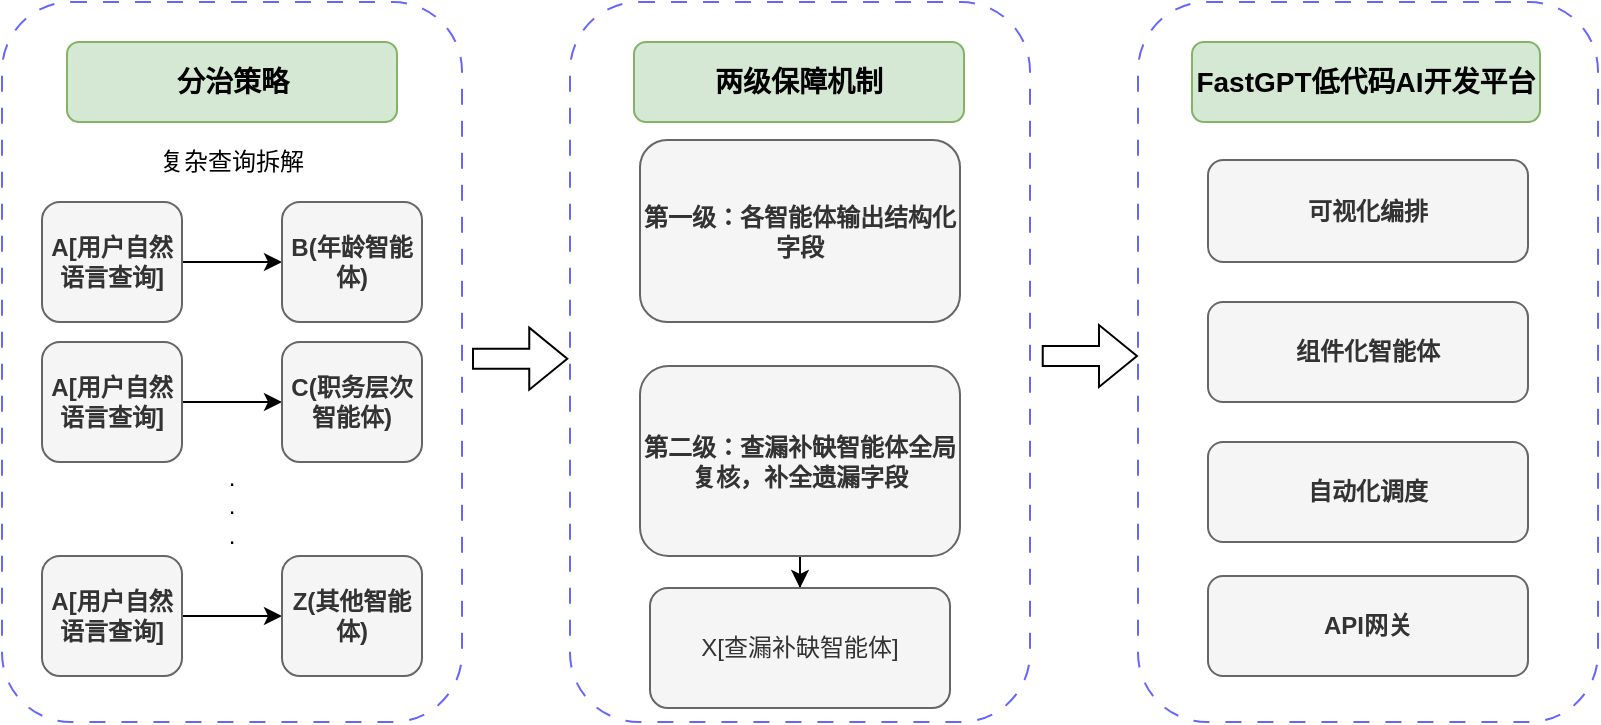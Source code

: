 <mxfile version="27.1.4">
  <diagram name="第 1 页" id="09STBuvrKxEiNlCJ8EvK">
    <mxGraphModel dx="786" dy="437" grid="1" gridSize="10" guides="1" tooltips="1" connect="1" arrows="1" fold="1" page="1" pageScale="1" pageWidth="827" pageHeight="1169" math="0" shadow="0">
      <root>
        <mxCell id="0" />
        <mxCell id="1" parent="0" />
        <mxCell id="aTH7eMplYvIqbtC05RKQ-2" value="&lt;div&gt;复杂查询拆解&lt;/div&gt;&lt;div&gt;&lt;br&gt;&lt;/div&gt;&lt;div&gt;&lt;br&gt;&lt;/div&gt;&lt;div&gt;&lt;br&gt;&lt;/div&gt;&lt;div&gt;&lt;br&gt;&lt;/div&gt;&lt;div&gt;&lt;br&gt;&lt;/div&gt;&lt;div&gt;&lt;br&gt;&lt;/div&gt;&lt;div&gt;&lt;br&gt;&lt;/div&gt;&lt;div&gt;&lt;br&gt;&lt;/div&gt;&lt;div&gt;&lt;br&gt;&lt;/div&gt;&lt;div&gt;&lt;br&gt;&lt;/div&gt;&lt;div&gt;.&lt;/div&gt;&lt;div&gt;.&lt;/div&gt;&lt;div&gt;.&lt;/div&gt;&lt;div&gt;&lt;br&gt;&lt;/div&gt;" style="rounded=1;whiteSpace=wrap;html=1;fillColor=none;strokeColor=#6666FF;dashed=1;dashPattern=8 8;" parent="1" vertex="1">
          <mxGeometry x="18" y="70" width="230" height="360" as="geometry" />
        </mxCell>
        <mxCell id="aTH7eMplYvIqbtC05RKQ-5" value="" style="edgeStyle=orthogonalEdgeStyle;rounded=0;orthogonalLoop=1;jettySize=auto;html=1;" parent="1" source="aTH7eMplYvIqbtC05RKQ-3" target="aTH7eMplYvIqbtC05RKQ-4" edge="1">
          <mxGeometry relative="1" as="geometry" />
        </mxCell>
        <mxCell id="aTH7eMplYvIqbtC05RKQ-3" value="&lt;b&gt;A[用户自然语言查询]&lt;/b&gt;" style="rounded=1;whiteSpace=wrap;html=1;fillColor=#f5f5f5;strokeColor=#666666;fontColor=#333333;" parent="1" vertex="1">
          <mxGeometry x="38" y="170" width="70" height="60" as="geometry" />
        </mxCell>
        <mxCell id="aTH7eMplYvIqbtC05RKQ-4" value="&lt;b&gt;B(年龄智能体)&lt;/b&gt;" style="whiteSpace=wrap;html=1;rounded=1;fillColor=#f5f5f5;strokeColor=#666666;fontColor=#333333;" parent="1" vertex="1">
          <mxGeometry x="158" y="170" width="70" height="60" as="geometry" />
        </mxCell>
        <mxCell id="aTH7eMplYvIqbtC05RKQ-8" value="" style="edgeStyle=orthogonalEdgeStyle;rounded=0;orthogonalLoop=1;jettySize=auto;html=1;" parent="1" source="aTH7eMplYvIqbtC05RKQ-6" target="aTH7eMplYvIqbtC05RKQ-7" edge="1">
          <mxGeometry relative="1" as="geometry" />
        </mxCell>
        <mxCell id="aTH7eMplYvIqbtC05RKQ-6" value="&lt;b&gt;A[用户自然语言查询]&lt;/b&gt;" style="rounded=1;whiteSpace=wrap;html=1;fillColor=#f5f5f5;strokeColor=#666666;fontColor=#333333;" parent="1" vertex="1">
          <mxGeometry x="38" y="240" width="70" height="60" as="geometry" />
        </mxCell>
        <mxCell id="aTH7eMplYvIqbtC05RKQ-7" value="&lt;b&gt;C(职务层次智能体)&lt;/b&gt;" style="whiteSpace=wrap;html=1;rounded=1;fillColor=#f5f5f5;strokeColor=#666666;fontColor=#333333;" parent="1" vertex="1">
          <mxGeometry x="158" y="240" width="70" height="60" as="geometry" />
        </mxCell>
        <mxCell id="aTH7eMplYvIqbtC05RKQ-11" value="" style="edgeStyle=orthogonalEdgeStyle;rounded=0;orthogonalLoop=1;jettySize=auto;html=1;" parent="1" source="aTH7eMplYvIqbtC05RKQ-9" target="aTH7eMplYvIqbtC05RKQ-10" edge="1">
          <mxGeometry relative="1" as="geometry" />
        </mxCell>
        <mxCell id="aTH7eMplYvIqbtC05RKQ-9" value="&lt;b&gt;A[用户自然语言查询]&lt;/b&gt;" style="rounded=1;whiteSpace=wrap;html=1;fillColor=#f5f5f5;strokeColor=#666666;fontColor=#333333;" parent="1" vertex="1">
          <mxGeometry x="38" y="347" width="70" height="60" as="geometry" />
        </mxCell>
        <mxCell id="aTH7eMplYvIqbtC05RKQ-10" value="&lt;b&gt;Z(其他智能体)&lt;/b&gt;" style="whiteSpace=wrap;html=1;rounded=1;fillColor=#f5f5f5;strokeColor=#666666;fontColor=#333333;" parent="1" vertex="1">
          <mxGeometry x="158" y="347" width="70" height="60" as="geometry" />
        </mxCell>
        <mxCell id="aTH7eMplYvIqbtC05RKQ-13" value="&lt;b&gt;&lt;font style=&quot;font-size: 14px;&quot;&gt;分治策略&lt;/font&gt;&lt;/b&gt;" style="rounded=1;whiteSpace=wrap;html=1;fillColor=#d5e8d4;strokeColor=#82b366;" parent="1" vertex="1">
          <mxGeometry x="50.5" y="90" width="165" height="40" as="geometry" />
        </mxCell>
        <mxCell id="aTH7eMplYvIqbtC05RKQ-14" value="" style="rounded=1;whiteSpace=wrap;html=1;fillColor=none;strokeColor=#6666FF;dashed=1;dashPattern=8 8;" parent="1" vertex="1">
          <mxGeometry x="302" y="70" width="230" height="360" as="geometry" />
        </mxCell>
        <mxCell id="aTH7eMplYvIqbtC05RKQ-15" value="&lt;b&gt;第一级：各智能体输出结构化字段&lt;/b&gt;" style="rounded=1;whiteSpace=wrap;html=1;fillColor=#f5f5f5;strokeColor=#666666;fontColor=#333333;" parent="1" vertex="1">
          <mxGeometry x="337" y="139" width="160" height="91" as="geometry" />
        </mxCell>
        <mxCell id="aTH7eMplYvIqbtC05RKQ-18" value="" style="edgeStyle=orthogonalEdgeStyle;rounded=0;orthogonalLoop=1;jettySize=auto;html=1;" parent="1" source="aTH7eMplYvIqbtC05RKQ-16" target="aTH7eMplYvIqbtC05RKQ-17" edge="1">
          <mxGeometry relative="1" as="geometry" />
        </mxCell>
        <mxCell id="aTH7eMplYvIqbtC05RKQ-16" value="&lt;b&gt;第二级：查漏补缺智能体全局复核，补全遗漏字段&lt;/b&gt;" style="rounded=1;whiteSpace=wrap;html=1;fillColor=#f5f5f5;strokeColor=#666666;fontColor=#333333;" parent="1" vertex="1">
          <mxGeometry x="337" y="252" width="160" height="95" as="geometry" />
        </mxCell>
        <mxCell id="aTH7eMplYvIqbtC05RKQ-17" value="X[查漏补缺智能体]" style="whiteSpace=wrap;html=1;rounded=1;fillColor=#f5f5f5;strokeColor=#666666;fontColor=#333333;" parent="1" vertex="1">
          <mxGeometry x="342" y="363" width="150" height="60" as="geometry" />
        </mxCell>
        <mxCell id="aTH7eMplYvIqbtC05RKQ-19" value="&lt;b&gt;&lt;font style=&quot;font-size: 14px;&quot;&gt;两级保障机制&lt;/font&gt;&lt;/b&gt;" style="rounded=1;whiteSpace=wrap;html=1;fillColor=#d5e8d4;strokeColor=#82b366;" parent="1" vertex="1">
          <mxGeometry x="334" y="90" width="165" height="40" as="geometry" />
        </mxCell>
        <mxCell id="aTH7eMplYvIqbtC05RKQ-20" value="" style="rounded=1;whiteSpace=wrap;html=1;fillColor=none;strokeColor=#6666FF;dashed=1;dashPattern=8 8;" parent="1" vertex="1">
          <mxGeometry x="586" y="70" width="230" height="360" as="geometry" />
        </mxCell>
        <mxCell id="aTH7eMplYvIqbtC05RKQ-21" value="&lt;b&gt;可视化编排&lt;/b&gt;" style="rounded=1;whiteSpace=wrap;html=1;fillColor=#f5f5f5;strokeColor=#666666;fontColor=#333333;" parent="1" vertex="1">
          <mxGeometry x="621" y="149" width="160" height="51" as="geometry" />
        </mxCell>
        <mxCell id="aTH7eMplYvIqbtC05RKQ-22" value="&lt;b&gt;组件化智能体&lt;/b&gt;" style="rounded=1;whiteSpace=wrap;html=1;fillColor=#f5f5f5;strokeColor=#666666;fontColor=#333333;" parent="1" vertex="1">
          <mxGeometry x="621" y="220" width="160" height="50" as="geometry" />
        </mxCell>
        <mxCell id="aTH7eMplYvIqbtC05RKQ-23" value="&lt;b&gt;自动化调度&lt;/b&gt;" style="rounded=1;whiteSpace=wrap;html=1;fillColor=#f5f5f5;fontColor=#333333;strokeColor=#666666;" parent="1" vertex="1">
          <mxGeometry x="621" y="290" width="160" height="50" as="geometry" />
        </mxCell>
        <mxCell id="aTH7eMplYvIqbtC05RKQ-24" value="&lt;b&gt;API网关&lt;/b&gt;" style="rounded=1;whiteSpace=wrap;html=1;fillColor=#f5f5f5;fontColor=#333333;strokeColor=#666666;" parent="1" vertex="1">
          <mxGeometry x="621" y="357" width="160" height="50" as="geometry" />
        </mxCell>
        <mxCell id="aTH7eMplYvIqbtC05RKQ-25" value="&lt;b&gt;&lt;font style=&quot;font-size: 14px;&quot;&gt;FastGPT低代码AI开发平台&lt;/font&gt;&lt;/b&gt;" style="rounded=1;whiteSpace=wrap;html=1;fillColor=#d5e8d4;strokeColor=#82b366;" parent="1" vertex="1">
          <mxGeometry x="613" y="90" width="174" height="40" as="geometry" />
        </mxCell>
        <mxCell id="QfqMoneOolFX8Ff7_0rI-3" value="" style="shape=flexArrow;endArrow=classic;html=1;rounded=0;" parent="1" edge="1">
          <mxGeometry width="50" height="50" relative="1" as="geometry">
            <mxPoint x="253" y="248.33" as="sourcePoint" />
            <mxPoint x="301.13" y="248.33" as="targetPoint" />
          </mxGeometry>
        </mxCell>
        <mxCell id="QfqMoneOolFX8Ff7_0rI-4" value="" style="shape=flexArrow;endArrow=classic;html=1;rounded=0;" parent="1" edge="1">
          <mxGeometry width="50" height="50" relative="1" as="geometry">
            <mxPoint x="537.87" y="247" as="sourcePoint" />
            <mxPoint x="586" y="247" as="targetPoint" />
          </mxGeometry>
        </mxCell>
      </root>
    </mxGraphModel>
  </diagram>
</mxfile>
